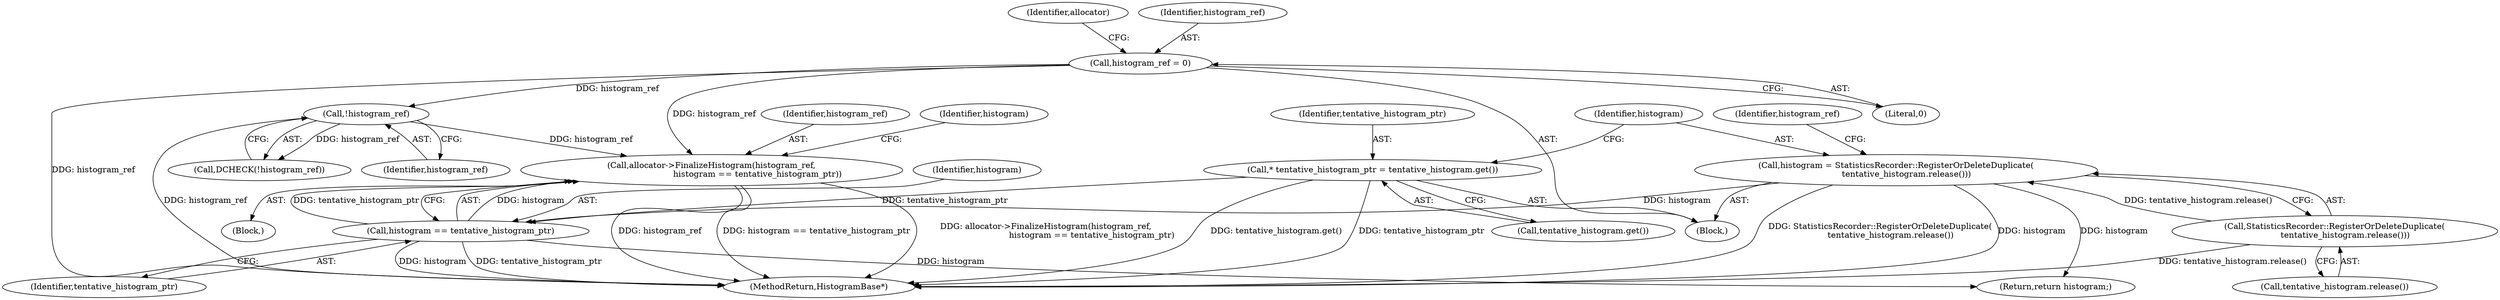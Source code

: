 digraph "0_Chrome_03c2e97746a2c471ae136b0c669f8d0c033fe168_0@API" {
"1000167" [label="(Call,allocator->FinalizeHistogram(histogram_ref,\n                                   histogram == tentative_histogram_ptr))"];
"1000116" [label="(Call,histogram_ref = 0)"];
"1000143" [label="(Call,!histogram_ref)"];
"1000169" [label="(Call,histogram == tentative_histogram_ptr)"];
"1000160" [label="(Call,histogram = StatisticsRecorder::RegisterOrDeleteDuplicate(\n        tentative_histogram.release()))"];
"1000162" [label="(Call,StatisticsRecorder::RegisterOrDeleteDuplicate(\n        tentative_histogram.release()))"];
"1000157" [label="(Call,* tentative_histogram_ptr = tentative_histogram.get())"];
"1000185" [label="(Return,return histogram;)"];
"1000166" [label="(Block,)"];
"1000160" [label="(Call,histogram = StatisticsRecorder::RegisterOrDeleteDuplicate(\n        tentative_histogram.release()))"];
"1000157" [label="(Call,* tentative_histogram_ptr = tentative_histogram.get())"];
"1000116" [label="(Call,histogram_ref = 0)"];
"1000163" [label="(Call,tentative_histogram.release())"];
"1000158" [label="(Identifier,tentative_histogram_ptr)"];
"1000187" [label="(MethodReturn,HistogramBase*)"];
"1000161" [label="(Identifier,histogram)"];
"1000142" [label="(Call,DCHECK(!histogram_ref))"];
"1000162" [label="(Call,StatisticsRecorder::RegisterOrDeleteDuplicate(\n        tentative_histogram.release()))"];
"1000122" [label="(Identifier,allocator)"];
"1000169" [label="(Call,histogram == tentative_histogram_ptr)"];
"1000170" [label="(Identifier,histogram)"];
"1000165" [label="(Identifier,histogram_ref)"];
"1000168" [label="(Identifier,histogram_ref)"];
"1000143" [label="(Call,!histogram_ref)"];
"1000167" [label="(Call,allocator->FinalizeHistogram(histogram_ref,\n                                   histogram == tentative_histogram_ptr))"];
"1000159" [label="(Call,tentative_histogram.get())"];
"1000174" [label="(Identifier,histogram)"];
"1000114" [label="(Block,)"];
"1000118" [label="(Literal,0)"];
"1000144" [label="(Identifier,histogram_ref)"];
"1000171" [label="(Identifier,tentative_histogram_ptr)"];
"1000117" [label="(Identifier,histogram_ref)"];
"1000167" -> "1000166"  [label="AST: "];
"1000167" -> "1000169"  [label="CFG: "];
"1000168" -> "1000167"  [label="AST: "];
"1000169" -> "1000167"  [label="AST: "];
"1000174" -> "1000167"  [label="CFG: "];
"1000167" -> "1000187"  [label="DDG: histogram_ref"];
"1000167" -> "1000187"  [label="DDG: histogram == tentative_histogram_ptr"];
"1000167" -> "1000187"  [label="DDG: allocator->FinalizeHistogram(histogram_ref,\n                                   histogram == tentative_histogram_ptr)"];
"1000116" -> "1000167"  [label="DDG: histogram_ref"];
"1000143" -> "1000167"  [label="DDG: histogram_ref"];
"1000169" -> "1000167"  [label="DDG: histogram"];
"1000169" -> "1000167"  [label="DDG: tentative_histogram_ptr"];
"1000116" -> "1000114"  [label="AST: "];
"1000116" -> "1000118"  [label="CFG: "];
"1000117" -> "1000116"  [label="AST: "];
"1000118" -> "1000116"  [label="AST: "];
"1000122" -> "1000116"  [label="CFG: "];
"1000116" -> "1000187"  [label="DDG: histogram_ref"];
"1000116" -> "1000143"  [label="DDG: histogram_ref"];
"1000143" -> "1000142"  [label="AST: "];
"1000143" -> "1000144"  [label="CFG: "];
"1000144" -> "1000143"  [label="AST: "];
"1000142" -> "1000143"  [label="CFG: "];
"1000143" -> "1000187"  [label="DDG: histogram_ref"];
"1000143" -> "1000142"  [label="DDG: histogram_ref"];
"1000169" -> "1000171"  [label="CFG: "];
"1000170" -> "1000169"  [label="AST: "];
"1000171" -> "1000169"  [label="AST: "];
"1000169" -> "1000187"  [label="DDG: tentative_histogram_ptr"];
"1000169" -> "1000187"  [label="DDG: histogram"];
"1000160" -> "1000169"  [label="DDG: histogram"];
"1000157" -> "1000169"  [label="DDG: tentative_histogram_ptr"];
"1000169" -> "1000185"  [label="DDG: histogram"];
"1000160" -> "1000114"  [label="AST: "];
"1000160" -> "1000162"  [label="CFG: "];
"1000161" -> "1000160"  [label="AST: "];
"1000162" -> "1000160"  [label="AST: "];
"1000165" -> "1000160"  [label="CFG: "];
"1000160" -> "1000187"  [label="DDG: StatisticsRecorder::RegisterOrDeleteDuplicate(\n        tentative_histogram.release())"];
"1000160" -> "1000187"  [label="DDG: histogram"];
"1000162" -> "1000160"  [label="DDG: tentative_histogram.release()"];
"1000160" -> "1000185"  [label="DDG: histogram"];
"1000162" -> "1000163"  [label="CFG: "];
"1000163" -> "1000162"  [label="AST: "];
"1000162" -> "1000187"  [label="DDG: tentative_histogram.release()"];
"1000157" -> "1000114"  [label="AST: "];
"1000157" -> "1000159"  [label="CFG: "];
"1000158" -> "1000157"  [label="AST: "];
"1000159" -> "1000157"  [label="AST: "];
"1000161" -> "1000157"  [label="CFG: "];
"1000157" -> "1000187"  [label="DDG: tentative_histogram.get()"];
"1000157" -> "1000187"  [label="DDG: tentative_histogram_ptr"];
}
